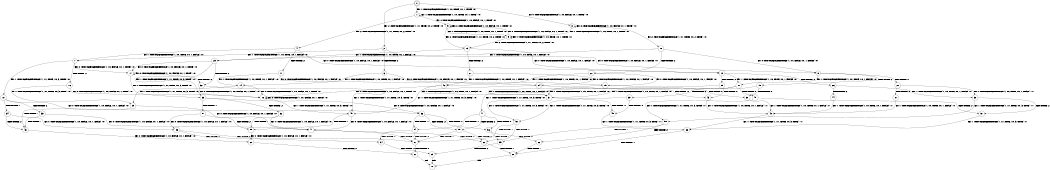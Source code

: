 digraph BCG {
size = "7, 10.5";
center = TRUE;
node [shape = circle];
0 [peripheries = 2];
0 -> 1 [label = "EX !1 !ATOMIC_EXCH_BRANCH (1, +0, TRUE, +0, 1, TRUE) !:0:"];
0 -> 2 [label = "EX !2 !ATOMIC_EXCH_BRANCH (1, +1, TRUE, +0, 2, TRUE) !:0:"];
0 -> 3 [label = "EX !0 !ATOMIC_EXCH_BRANCH (1, +0, FALSE, +0, 1, TRUE) !:0:"];
1 -> 4 [label = "EX !2 !ATOMIC_EXCH_BRANCH (1, +1, TRUE, +0, 2, TRUE) !:0:"];
1 -> 5 [label = "EX !0 !ATOMIC_EXCH_BRANCH (1, +0, FALSE, +0, 1, TRUE) !:0:"];
1 -> 1 [label = "EX !1 !ATOMIC_EXCH_BRANCH (1, +0, TRUE, +0, 1, TRUE) !:0:"];
2 -> 6 [label = "TERMINATE !2"];
2 -> 7 [label = "EX !1 !ATOMIC_EXCH_BRANCH (1, +0, TRUE, +0, 1, FALSE) !:0:"];
2 -> 8 [label = "EX !0 !ATOMIC_EXCH_BRANCH (1, +0, FALSE, +0, 1, FALSE) !:0:"];
3 -> 9 [label = "EX !1 !ATOMIC_EXCH_BRANCH (1, +0, TRUE, +0, 1, TRUE) !:0:"];
3 -> 10 [label = "EX !2 !ATOMIC_EXCH_BRANCH (1, +1, TRUE, +0, 2, TRUE) !:0:"];
3 -> 3 [label = "EX !0 !ATOMIC_EXCH_BRANCH (1, +0, FALSE, +0, 1, TRUE) !:0:"];
4 -> 11 [label = "TERMINATE !2"];
4 -> 12 [label = "EX !0 !ATOMIC_EXCH_BRANCH (1, +0, FALSE, +0, 1, FALSE) !:0:"];
4 -> 7 [label = "EX !1 !ATOMIC_EXCH_BRANCH (1, +0, TRUE, +0, 1, FALSE) !:0:"];
5 -> 13 [label = "EX !2 !ATOMIC_EXCH_BRANCH (1, +1, TRUE, +0, 2, TRUE) !:0:"];
5 -> 9 [label = "EX !1 !ATOMIC_EXCH_BRANCH (1, +0, TRUE, +0, 1, TRUE) !:0:"];
5 -> 5 [label = "EX !0 !ATOMIC_EXCH_BRANCH (1, +0, FALSE, +0, 1, TRUE) !:0:"];
6 -> 14 [label = "EX !1 !ATOMIC_EXCH_BRANCH (1, +0, TRUE, +0, 1, FALSE) !:0:"];
6 -> 15 [label = "EX !0 !ATOMIC_EXCH_BRANCH (1, +0, FALSE, +0, 1, FALSE) !:0:"];
7 -> 16 [label = "TERMINATE !2"];
7 -> 17 [label = "EX !0 !ATOMIC_EXCH_BRANCH (1, +0, FALSE, +0, 1, TRUE) !:0:"];
7 -> 18 [label = "EX !1 !ATOMIC_EXCH_BRANCH (1, +1, TRUE, +0, 3, TRUE) !:0:"];
8 -> 19 [label = "TERMINATE !2"];
8 -> 20 [label = "TERMINATE !0"];
8 -> 21 [label = "EX !1 !ATOMIC_EXCH_BRANCH (1, +0, TRUE, +0, 1, FALSE) !:0:"];
9 -> 13 [label = "EX !2 !ATOMIC_EXCH_BRANCH (1, +1, TRUE, +0, 2, TRUE) !:0:"];
9 -> 9 [label = "EX !1 !ATOMIC_EXCH_BRANCH (1, +0, TRUE, +0, 1, TRUE) !:0:"];
9 -> 5 [label = "EX !0 !ATOMIC_EXCH_BRANCH (1, +0, FALSE, +0, 1, TRUE) !:0:"];
10 -> 22 [label = "TERMINATE !2"];
10 -> 23 [label = "EX !1 !ATOMIC_EXCH_BRANCH (1, +0, TRUE, +0, 1, FALSE) !:0:"];
10 -> 8 [label = "EX !0 !ATOMIC_EXCH_BRANCH (1, +0, FALSE, +0, 1, FALSE) !:0:"];
11 -> 24 [label = "EX !0 !ATOMIC_EXCH_BRANCH (1, +0, FALSE, +0, 1, FALSE) !:0:"];
11 -> 14 [label = "EX !1 !ATOMIC_EXCH_BRANCH (1, +0, TRUE, +0, 1, FALSE) !:0:"];
12 -> 25 [label = "TERMINATE !2"];
12 -> 26 [label = "TERMINATE !0"];
12 -> 21 [label = "EX !1 !ATOMIC_EXCH_BRANCH (1, +0, TRUE, +0, 1, FALSE) !:0:"];
13 -> 27 [label = "TERMINATE !2"];
13 -> 23 [label = "EX !1 !ATOMIC_EXCH_BRANCH (1, +0, TRUE, +0, 1, FALSE) !:0:"];
13 -> 12 [label = "EX !0 !ATOMIC_EXCH_BRANCH (1, +0, FALSE, +0, 1, FALSE) !:0:"];
14 -> 28 [label = "EX !0 !ATOMIC_EXCH_BRANCH (1, +0, FALSE, +0, 1, TRUE) !:0:"];
14 -> 29 [label = "EX !1 !ATOMIC_EXCH_BRANCH (1, +1, TRUE, +0, 3, TRUE) !:0:"];
15 -> 30 [label = "TERMINATE !0"];
15 -> 31 [label = "EX !1 !ATOMIC_EXCH_BRANCH (1, +0, TRUE, +0, 1, FALSE) !:0:"];
16 -> 28 [label = "EX !0 !ATOMIC_EXCH_BRANCH (1, +0, FALSE, +0, 1, TRUE) !:0:"];
16 -> 29 [label = "EX !1 !ATOMIC_EXCH_BRANCH (1, +1, TRUE, +0, 3, TRUE) !:0:"];
17 -> 32 [label = "TERMINATE !2"];
17 -> 33 [label = "EX !1 !ATOMIC_EXCH_BRANCH (1, +1, TRUE, +0, 3, TRUE) !:0:"];
17 -> 17 [label = "EX !0 !ATOMIC_EXCH_BRANCH (1, +0, FALSE, +0, 1, TRUE) !:0:"];
18 -> 34 [label = "TERMINATE !1"];
18 -> 35 [label = "TERMINATE !2"];
18 -> 36 [label = "EX !0 !ATOMIC_EXCH_BRANCH (1, +0, FALSE, +0, 1, FALSE) !:0:"];
19 -> 30 [label = "TERMINATE !0"];
19 -> 31 [label = "EX !1 !ATOMIC_EXCH_BRANCH (1, +0, TRUE, +0, 1, FALSE) !:0:"];
20 -> 37 [label = "TERMINATE !2"];
20 -> 38 [label = "EX !1 !ATOMIC_EXCH_BRANCH (1, +0, TRUE, +0, 1, FALSE) !:1:"];
21 -> 39 [label = "TERMINATE !2"];
21 -> 40 [label = "TERMINATE !0"];
21 -> 41 [label = "EX !1 !ATOMIC_EXCH_BRANCH (1, +1, TRUE, +0, 3, TRUE) !:0:"];
22 -> 42 [label = "EX !1 !ATOMIC_EXCH_BRANCH (1, +0, TRUE, +0, 1, FALSE) !:0:"];
22 -> 15 [label = "EX !0 !ATOMIC_EXCH_BRANCH (1, +0, FALSE, +0, 1, FALSE) !:0:"];
23 -> 32 [label = "TERMINATE !2"];
23 -> 33 [label = "EX !1 !ATOMIC_EXCH_BRANCH (1, +1, TRUE, +0, 3, TRUE) !:0:"];
23 -> 17 [label = "EX !0 !ATOMIC_EXCH_BRANCH (1, +0, FALSE, +0, 1, TRUE) !:0:"];
24 -> 43 [label = "TERMINATE !0"];
24 -> 31 [label = "EX !1 !ATOMIC_EXCH_BRANCH (1, +0, TRUE, +0, 1, FALSE) !:0:"];
25 -> 43 [label = "TERMINATE !0"];
25 -> 31 [label = "EX !1 !ATOMIC_EXCH_BRANCH (1, +0, TRUE, +0, 1, FALSE) !:0:"];
26 -> 44 [label = "TERMINATE !2"];
26 -> 38 [label = "EX !1 !ATOMIC_EXCH_BRANCH (1, +0, TRUE, +0, 1, FALSE) !:1:"];
27 -> 42 [label = "EX !1 !ATOMIC_EXCH_BRANCH (1, +0, TRUE, +0, 1, FALSE) !:0:"];
27 -> 24 [label = "EX !0 !ATOMIC_EXCH_BRANCH (1, +0, FALSE, +0, 1, FALSE) !:0:"];
28 -> 45 [label = "EX !1 !ATOMIC_EXCH_BRANCH (1, +1, TRUE, +0, 3, TRUE) !:0:"];
28 -> 28 [label = "EX !0 !ATOMIC_EXCH_BRANCH (1, +0, FALSE, +0, 1, TRUE) !:0:"];
29 -> 46 [label = "TERMINATE !1"];
29 -> 47 [label = "EX !0 !ATOMIC_EXCH_BRANCH (1, +0, FALSE, +0, 1, FALSE) !:0:"];
30 -> 48 [label = "EX !1 !ATOMIC_EXCH_BRANCH (1, +0, TRUE, +0, 1, FALSE) !:1:"];
31 -> 49 [label = "TERMINATE !0"];
31 -> 50 [label = "EX !1 !ATOMIC_EXCH_BRANCH (1, +1, TRUE, +0, 3, TRUE) !:0:"];
32 -> 45 [label = "EX !1 !ATOMIC_EXCH_BRANCH (1, +1, TRUE, +0, 3, TRUE) !:0:"];
32 -> 28 [label = "EX !0 !ATOMIC_EXCH_BRANCH (1, +0, FALSE, +0, 1, TRUE) !:0:"];
33 -> 51 [label = "TERMINATE !1"];
33 -> 52 [label = "TERMINATE !2"];
33 -> 36 [label = "EX !0 !ATOMIC_EXCH_BRANCH (1, +0, FALSE, +0, 1, FALSE) !:0:"];
34 -> 46 [label = "TERMINATE !2"];
34 -> 53 [label = "EX !0 !ATOMIC_EXCH_BRANCH (1, +0, FALSE, +0, 1, FALSE) !:0:"];
35 -> 46 [label = "TERMINATE !1"];
35 -> 47 [label = "EX !0 !ATOMIC_EXCH_BRANCH (1, +0, FALSE, +0, 1, FALSE) !:0:"];
36 -> 54 [label = "TERMINATE !1"];
36 -> 55 [label = "TERMINATE !2"];
36 -> 56 [label = "TERMINATE !0"];
37 -> 48 [label = "EX !1 !ATOMIC_EXCH_BRANCH (1, +0, TRUE, +0, 1, FALSE) !:1:"];
38 -> 57 [label = "TERMINATE !2"];
38 -> 58 [label = "EX !1 !ATOMIC_EXCH_BRANCH (1, +1, TRUE, +0, 3, TRUE) !:1:"];
39 -> 49 [label = "TERMINATE !0"];
39 -> 50 [label = "EX !1 !ATOMIC_EXCH_BRANCH (1, +1, TRUE, +0, 3, TRUE) !:0:"];
40 -> 57 [label = "TERMINATE !2"];
40 -> 58 [label = "EX !1 !ATOMIC_EXCH_BRANCH (1, +1, TRUE, +0, 3, TRUE) !:1:"];
41 -> 54 [label = "TERMINATE !1"];
41 -> 55 [label = "TERMINATE !2"];
41 -> 56 [label = "TERMINATE !0"];
42 -> 45 [label = "EX !1 !ATOMIC_EXCH_BRANCH (1, +1, TRUE, +0, 3, TRUE) !:0:"];
42 -> 28 [label = "EX !0 !ATOMIC_EXCH_BRANCH (1, +0, FALSE, +0, 1, TRUE) !:0:"];
43 -> 48 [label = "EX !1 !ATOMIC_EXCH_BRANCH (1, +0, TRUE, +0, 1, FALSE) !:1:"];
44 -> 48 [label = "EX !1 !ATOMIC_EXCH_BRANCH (1, +0, TRUE, +0, 1, FALSE) !:1:"];
45 -> 59 [label = "TERMINATE !1"];
45 -> 47 [label = "EX !0 !ATOMIC_EXCH_BRANCH (1, +0, FALSE, +0, 1, FALSE) !:0:"];
46 -> 60 [label = "EX !0 !ATOMIC_EXCH_BRANCH (1, +0, FALSE, +0, 1, FALSE) !:0:"];
47 -> 61 [label = "TERMINATE !1"];
47 -> 62 [label = "TERMINATE !0"];
48 -> 63 [label = "EX !1 !ATOMIC_EXCH_BRANCH (1, +1, TRUE, +0, 3, TRUE) !:1:"];
49 -> 63 [label = "EX !1 !ATOMIC_EXCH_BRANCH (1, +1, TRUE, +0, 3, TRUE) !:1:"];
50 -> 61 [label = "TERMINATE !1"];
50 -> 62 [label = "TERMINATE !0"];
51 -> 59 [label = "TERMINATE !2"];
51 -> 53 [label = "EX !0 !ATOMIC_EXCH_BRANCH (1, +0, FALSE, +0, 1, FALSE) !:0:"];
52 -> 59 [label = "TERMINATE !1"];
52 -> 47 [label = "EX !0 !ATOMIC_EXCH_BRANCH (1, +0, FALSE, +0, 1, FALSE) !:0:"];
53 -> 61 [label = "TERMINATE !2"];
53 -> 64 [label = "TERMINATE !0"];
54 -> 61 [label = "TERMINATE !2"];
54 -> 64 [label = "TERMINATE !0"];
55 -> 61 [label = "TERMINATE !1"];
55 -> 62 [label = "TERMINATE !0"];
56 -> 65 [label = "TERMINATE !1"];
56 -> 66 [label = "TERMINATE !2"];
57 -> 63 [label = "EX !1 !ATOMIC_EXCH_BRANCH (1, +1, TRUE, +0, 3, TRUE) !:1:"];
58 -> 65 [label = "TERMINATE !1"];
58 -> 66 [label = "TERMINATE !2"];
59 -> 60 [label = "EX !0 !ATOMIC_EXCH_BRANCH (1, +0, FALSE, +0, 1, FALSE) !:0:"];
60 -> 67 [label = "TERMINATE !0"];
61 -> 67 [label = "TERMINATE !0"];
62 -> 68 [label = "TERMINATE !1"];
63 -> 68 [label = "TERMINATE !1"];
64 -> 69 [label = "TERMINATE !2"];
65 -> 69 [label = "TERMINATE !2"];
66 -> 68 [label = "TERMINATE !1"];
67 -> 70 [label = "exit"];
68 -> 70 [label = "exit"];
69 -> 70 [label = "exit"];
}
